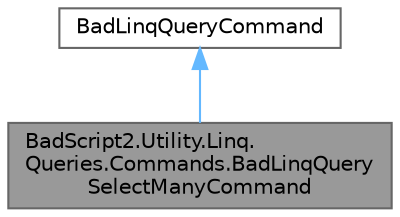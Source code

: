 digraph "BadScript2.Utility.Linq.Queries.Commands.BadLinqQuerySelectManyCommand"
{
 // LATEX_PDF_SIZE
  bgcolor="transparent";
  edge [fontname=Helvetica,fontsize=10,labelfontname=Helvetica,labelfontsize=10];
  node [fontname=Helvetica,fontsize=10,shape=box,height=0.2,width=0.4];
  Node1 [id="Node000001",label="BadScript2.Utility.Linq.\lQueries.Commands.BadLinqQuery\lSelectManyCommand",height=0.2,width=0.4,color="gray40", fillcolor="grey60", style="filled", fontcolor="black",tooltip=" "];
  Node2 -> Node1 [id="edge1_Node000001_Node000002",dir="back",color="steelblue1",style="solid",tooltip=" "];
  Node2 [id="Node000002",label="BadLinqQueryCommand",height=0.2,width=0.4,color="gray40", fillcolor="white", style="filled",URL="$class_bad_script2_1_1_utility_1_1_linq_1_1_queries_1_1_bad_linq_query_command.html",tooltip=" "];
}
